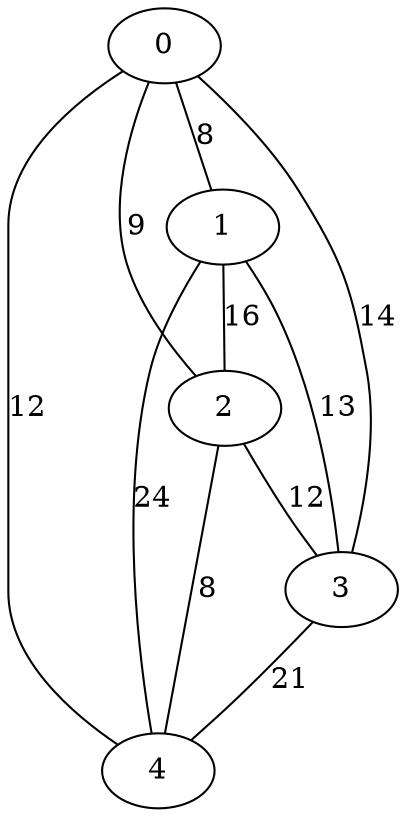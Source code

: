 graph g {
0--1 [label="8"];
0--2 [label="9"];
0--3 [label="14"];
0--4 [label="12"];
1--2 [label="16"];
1--3 [label="13"];
1--4 [label="24"];
2--3 [label="12"];
2--4 [label="8"];
3--4 [label="21"];
}
